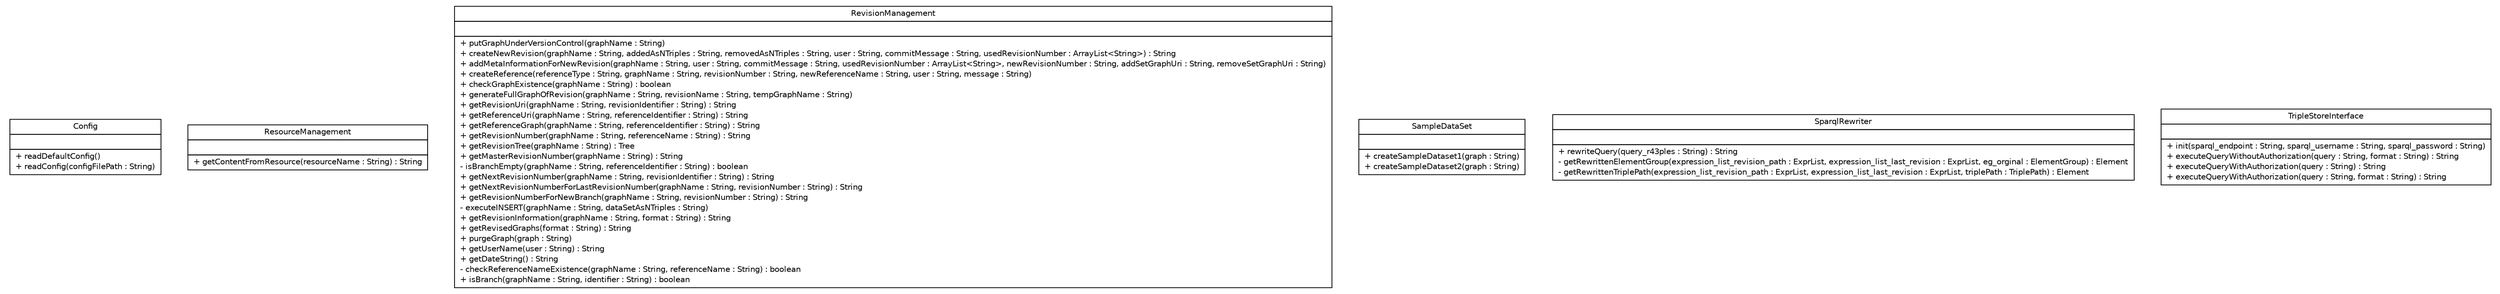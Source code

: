 #!/usr/local/bin/dot
#
# Class diagram 
# Generated by UMLGraph version R5_6_6-6-g3bdff0 (http://www.umlgraph.org/)
#

digraph G {
	edge [fontname="Helvetica",fontsize=10,labelfontname="Helvetica",labelfontsize=10];
	node [fontname="Helvetica",fontsize=10,shape=plaintext];
	nodesep=0.25;
	ranksep=0.5;
	// de.tud.plt.r43ples.management.Config
	c15 [label=<<table title="de.tud.plt.r43ples.management.Config" border="0" cellborder="1" cellspacing="0" cellpadding="2" port="p" href="./Config.html">
		<tr><td><table border="0" cellspacing="0" cellpadding="1">
<tr><td align="center" balign="center"> Config </td></tr>
		</table></td></tr>
		<tr><td><table border="0" cellspacing="0" cellpadding="1">
<tr><td align="left" balign="left">  </td></tr>
		</table></td></tr>
		<tr><td><table border="0" cellspacing="0" cellpadding="1">
<tr><td align="left" balign="left"> + readDefaultConfig() </td></tr>
<tr><td align="left" balign="left"> + readConfig(configFilePath : String) </td></tr>
		</table></td></tr>
		</table>>, URL="./Config.html", fontname="Helvetica", fontcolor="black", fontsize=10.0];
	// de.tud.plt.r43ples.management.ResourceManagement
	c16 [label=<<table title="de.tud.plt.r43ples.management.ResourceManagement" border="0" cellborder="1" cellspacing="0" cellpadding="2" port="p" href="./ResourceManagement.html">
		<tr><td><table border="0" cellspacing="0" cellpadding="1">
<tr><td align="center" balign="center"> ResourceManagement </td></tr>
		</table></td></tr>
		<tr><td><table border="0" cellspacing="0" cellpadding="1">
<tr><td align="left" balign="left">  </td></tr>
		</table></td></tr>
		<tr><td><table border="0" cellspacing="0" cellpadding="1">
<tr><td align="left" balign="left"> + getContentFromResource(resourceName : String) : String </td></tr>
		</table></td></tr>
		</table>>, URL="./ResourceManagement.html", fontname="Helvetica", fontcolor="black", fontsize=10.0];
	// de.tud.plt.r43ples.management.RevisionManagement
	c17 [label=<<table title="de.tud.plt.r43ples.management.RevisionManagement" border="0" cellborder="1" cellspacing="0" cellpadding="2" port="p" href="./RevisionManagement.html">
		<tr><td><table border="0" cellspacing="0" cellpadding="1">
<tr><td align="center" balign="center"> RevisionManagement </td></tr>
		</table></td></tr>
		<tr><td><table border="0" cellspacing="0" cellpadding="1">
<tr><td align="left" balign="left">  </td></tr>
		</table></td></tr>
		<tr><td><table border="0" cellspacing="0" cellpadding="1">
<tr><td align="left" balign="left"> + putGraphUnderVersionControl(graphName : String) </td></tr>
<tr><td align="left" balign="left"> + createNewRevision(graphName : String, addedAsNTriples : String, removedAsNTriples : String, user : String, commitMessage : String, usedRevisionNumber : ArrayList&lt;String&gt;) : String </td></tr>
<tr><td align="left" balign="left"> + addMetaInformationForNewRevision(graphName : String, user : String, commitMessage : String, usedRevisionNumber : ArrayList&lt;String&gt;, newRevisionNumber : String, addSetGraphUri : String, removeSetGraphUri : String) </td></tr>
<tr><td align="left" balign="left"> + createReference(referenceType : String, graphName : String, revisionNumber : String, newReferenceName : String, user : String, message : String) </td></tr>
<tr><td align="left" balign="left"> + checkGraphExistence(graphName : String) : boolean </td></tr>
<tr><td align="left" balign="left"> + generateFullGraphOfRevision(graphName : String, revisionName : String, tempGraphName : String) </td></tr>
<tr><td align="left" balign="left"> + getRevisionUri(graphName : String, revisionIdentifier : String) : String </td></tr>
<tr><td align="left" balign="left"> + getReferenceUri(graphName : String, referenceIdentifier : String) : String </td></tr>
<tr><td align="left" balign="left"> + getReferenceGraph(graphName : String, referenceIdentifier : String) : String </td></tr>
<tr><td align="left" balign="left"> + getRevisionNumber(graphName : String, referenceName : String) : String </td></tr>
<tr><td align="left" balign="left"> + getRevisionTree(graphName : String) : Tree </td></tr>
<tr><td align="left" balign="left"> + getMasterRevisionNumber(graphName : String) : String </td></tr>
<tr><td align="left" balign="left"> - isBranchEmpty(graphName : String, referenceIdentifier : String) : boolean </td></tr>
<tr><td align="left" balign="left"> + getNextRevisionNumber(graphName : String, revisionIdentifier : String) : String </td></tr>
<tr><td align="left" balign="left"> + getNextRevisionNumberForLastRevisionNumber(graphName : String, revisionNumber : String) : String </td></tr>
<tr><td align="left" balign="left"> + getRevisionNumberForNewBranch(graphName : String, revisionNumber : String) : String </td></tr>
<tr><td align="left" balign="left"> - executeINSERT(graphName : String, dataSetAsNTriples : String) </td></tr>
<tr><td align="left" balign="left"> + getRevisionInformation(graphName : String, format : String) : String </td></tr>
<tr><td align="left" balign="left"> + getRevisedGraphs(format : String) : String </td></tr>
<tr><td align="left" balign="left"> + purgeGraph(graph : String) </td></tr>
<tr><td align="left" balign="left"> + getUserName(user : String) : String </td></tr>
<tr><td align="left" balign="left"> + getDateString() : String </td></tr>
<tr><td align="left" balign="left"> - checkReferenceNameExistence(graphName : String, referenceName : String) : boolean </td></tr>
<tr><td align="left" balign="left"> + isBranch(graphName : String, identifier : String) : boolean </td></tr>
		</table></td></tr>
		</table>>, URL="./RevisionManagement.html", fontname="Helvetica", fontcolor="black", fontsize=10.0];
	// de.tud.plt.r43ples.management.SampleDataSet
	c18 [label=<<table title="de.tud.plt.r43ples.management.SampleDataSet" border="0" cellborder="1" cellspacing="0" cellpadding="2" port="p" href="./SampleDataSet.html">
		<tr><td><table border="0" cellspacing="0" cellpadding="1">
<tr><td align="center" balign="center"> SampleDataSet </td></tr>
		</table></td></tr>
		<tr><td><table border="0" cellspacing="0" cellpadding="1">
<tr><td align="left" balign="left">  </td></tr>
		</table></td></tr>
		<tr><td><table border="0" cellspacing="0" cellpadding="1">
<tr><td align="left" balign="left"> + createSampleDataset1(graph : String) </td></tr>
<tr><td align="left" balign="left"> + createSampleDataset2(graph : String) </td></tr>
		</table></td></tr>
		</table>>, URL="./SampleDataSet.html", fontname="Helvetica", fontcolor="black", fontsize=10.0];
	// de.tud.plt.r43ples.management.SparqlRewriter
	c19 [label=<<table title="de.tud.plt.r43ples.management.SparqlRewriter" border="0" cellborder="1" cellspacing="0" cellpadding="2" port="p" href="./SparqlRewriter.html">
		<tr><td><table border="0" cellspacing="0" cellpadding="1">
<tr><td align="center" balign="center"> SparqlRewriter </td></tr>
		</table></td></tr>
		<tr><td><table border="0" cellspacing="0" cellpadding="1">
<tr><td align="left" balign="left">  </td></tr>
		</table></td></tr>
		<tr><td><table border="0" cellspacing="0" cellpadding="1">
<tr><td align="left" balign="left"> + rewriteQuery(query_r43ples : String) : String </td></tr>
<tr><td align="left" balign="left"> - getRewrittenElementGroup(expression_list_revision_path : ExprList, expression_list_last_revision : ExprList, eg_orginal : ElementGroup) : Element </td></tr>
<tr><td align="left" balign="left"> - getRewrittenTriplePath(expression_list_revision_path : ExprList, expression_list_last_revision : ExprList, triplePath : TriplePath) : Element </td></tr>
		</table></td></tr>
		</table>>, URL="./SparqlRewriter.html", fontname="Helvetica", fontcolor="black", fontsize=10.0];
	// de.tud.plt.r43ples.management.TripleStoreInterface
	c20 [label=<<table title="de.tud.plt.r43ples.management.TripleStoreInterface" border="0" cellborder="1" cellspacing="0" cellpadding="2" port="p" href="./TripleStoreInterface.html">
		<tr><td><table border="0" cellspacing="0" cellpadding="1">
<tr><td align="center" balign="center"> TripleStoreInterface </td></tr>
		</table></td></tr>
		<tr><td><table border="0" cellspacing="0" cellpadding="1">
<tr><td align="left" balign="left">  </td></tr>
		</table></td></tr>
		<tr><td><table border="0" cellspacing="0" cellpadding="1">
<tr><td align="left" balign="left"> + init(sparql_endpoint : String, sparql_username : String, sparql_password : String) </td></tr>
<tr><td align="left" balign="left"> + executeQueryWithoutAuthorization(query : String, format : String) : String </td></tr>
<tr><td align="left" balign="left"> + executeQueryWithAuthorization(query : String) : String </td></tr>
<tr><td align="left" balign="left"> + executeQueryWithAuthorization(query : String, format : String) : String </td></tr>
		</table></td></tr>
		</table>>, URL="./TripleStoreInterface.html", fontname="Helvetica", fontcolor="black", fontsize=10.0];
}


